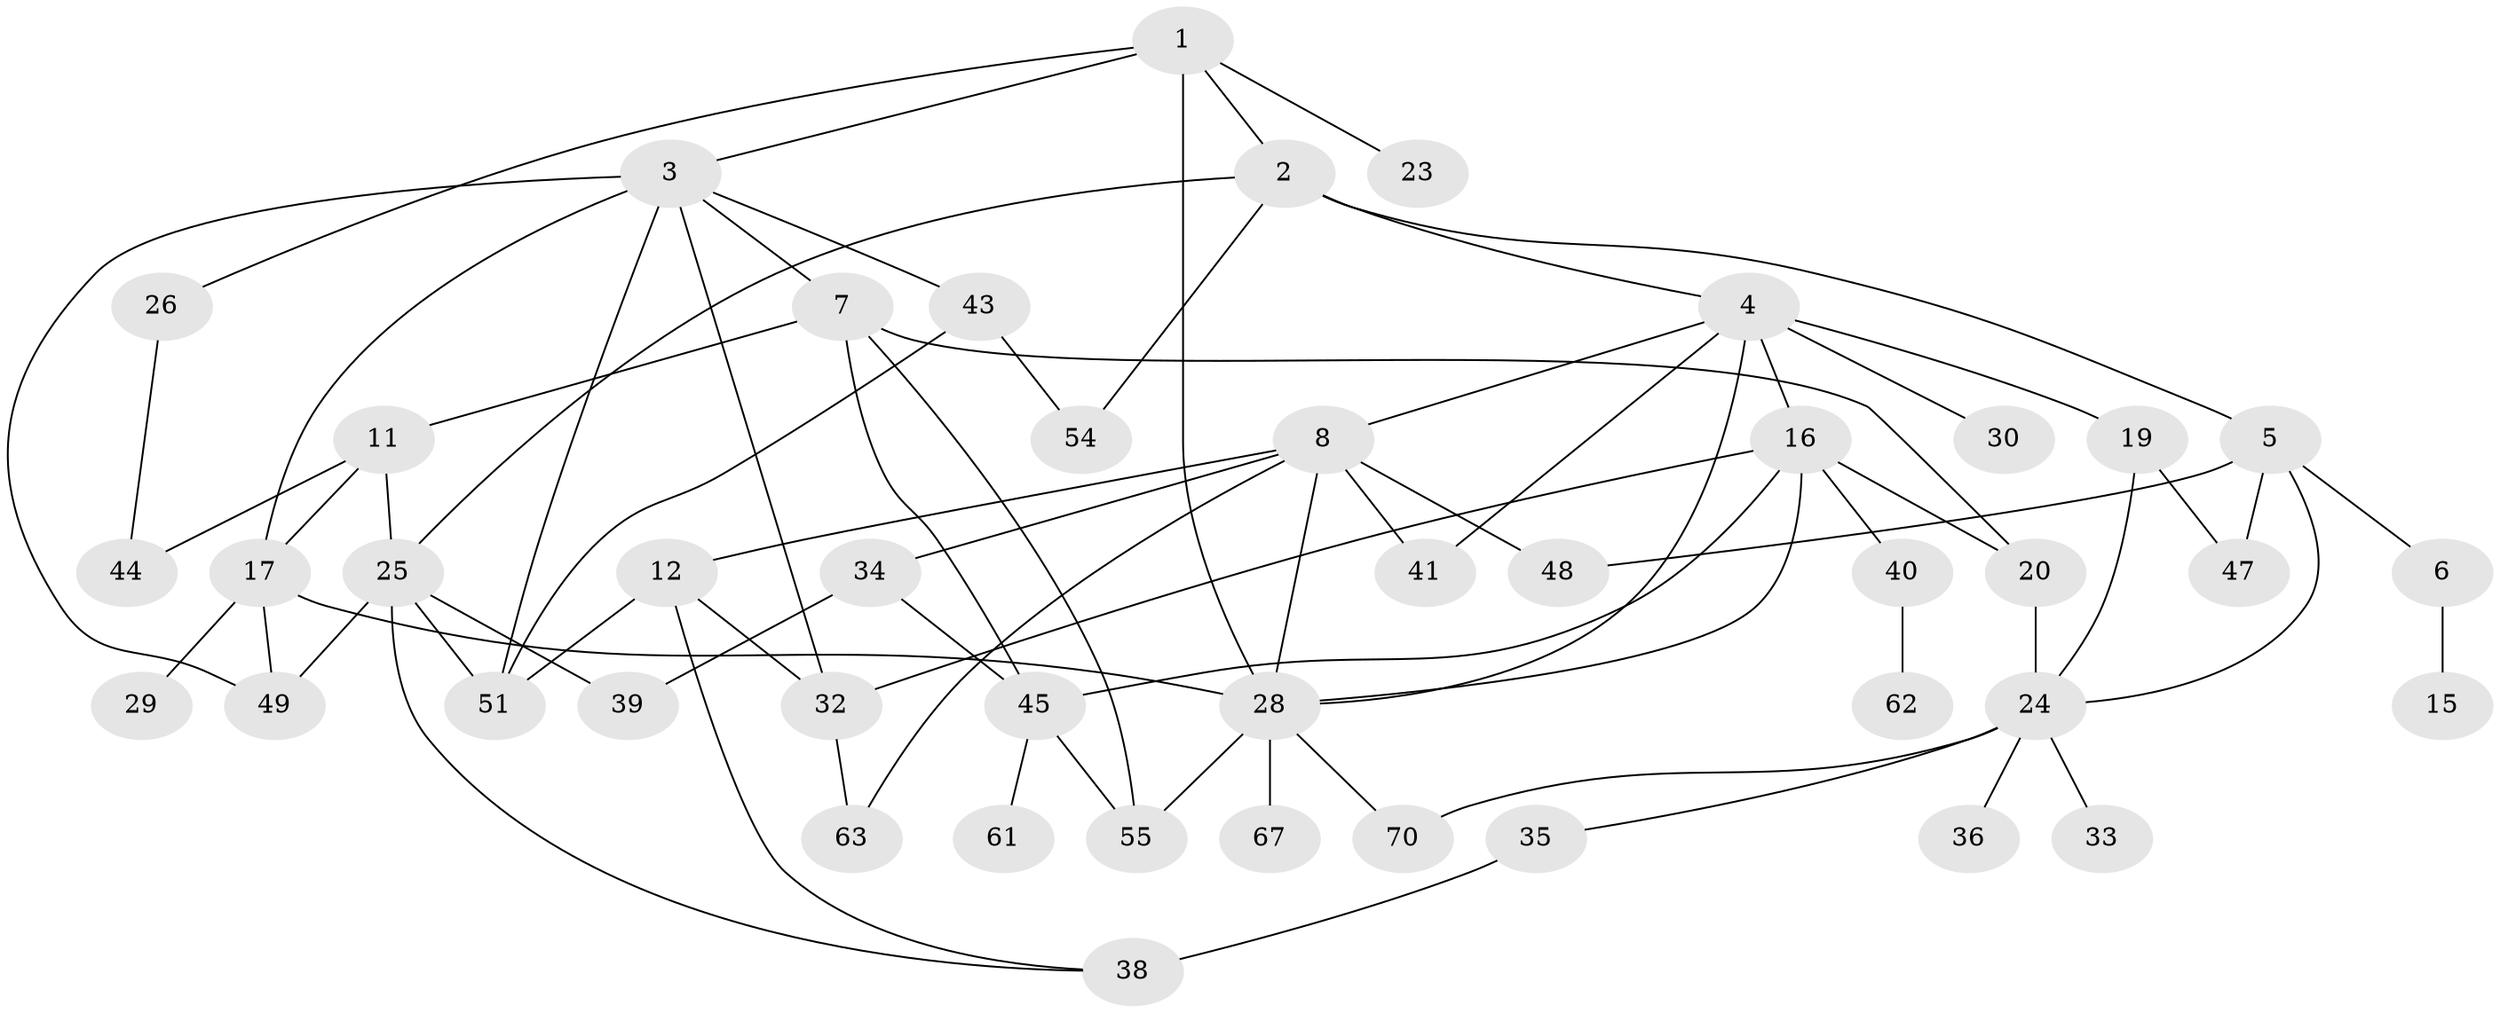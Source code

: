 // original degree distribution, {5: 0.1, 6: 0.02857142857142857, 9: 0.014285714285714285, 3: 0.18571428571428572, 7: 0.02857142857142857, 4: 0.14285714285714285, 1: 0.21428571428571427, 2: 0.2857142857142857}
// Generated by graph-tools (version 1.1) at 2025/41/03/06/25 10:41:29]
// undirected, 45 vertices, 74 edges
graph export_dot {
graph [start="1"]
  node [color=gray90,style=filled];
  1 [super="+21"];
  2 [super="+14"];
  3 [super="+22"];
  4 [super="+10"];
  5 [super="+9"];
  6 [super="+69"];
  7;
  8 [super="+13"];
  11;
  12;
  15 [super="+65"];
  16 [super="+18"];
  17 [super="+31"];
  19 [super="+42"];
  20 [super="+53"];
  23;
  24 [super="+27"];
  25 [super="+66"];
  26;
  28 [super="+64"];
  29;
  30;
  32 [super="+68"];
  33;
  34 [super="+37"];
  35 [super="+60"];
  36;
  38 [super="+46"];
  39;
  40;
  41 [super="+59"];
  43;
  44 [super="+58"];
  45 [super="+50"];
  47;
  48;
  49 [super="+56"];
  51 [super="+52"];
  54 [super="+57"];
  55;
  61;
  62;
  63;
  67;
  70;
  1 -- 2;
  1 -- 3;
  1 -- 23;
  1 -- 26;
  1 -- 28 [weight=2];
  2 -- 4;
  2 -- 5;
  2 -- 25;
  2 -- 54;
  3 -- 7;
  3 -- 17;
  3 -- 51;
  3 -- 32;
  3 -- 43;
  3 -- 49;
  4 -- 8;
  4 -- 16 [weight=2];
  4 -- 19;
  4 -- 30;
  4 -- 28;
  4 -- 41;
  5 -- 6;
  5 -- 48;
  5 -- 24;
  5 -- 47;
  6 -- 15;
  7 -- 11;
  7 -- 20;
  7 -- 45;
  7 -- 55;
  8 -- 12;
  8 -- 34;
  8 -- 41;
  8 -- 63;
  8 -- 28;
  8 -- 48;
  11 -- 17;
  11 -- 25;
  11 -- 44;
  12 -- 32;
  12 -- 51;
  12 -- 38;
  16 -- 32;
  16 -- 40;
  16 -- 28;
  16 -- 45;
  16 -- 20;
  17 -- 29;
  17 -- 28;
  17 -- 49;
  19 -- 24;
  19 -- 47;
  20 -- 24;
  24 -- 33;
  24 -- 36;
  24 -- 35;
  24 -- 70;
  25 -- 49;
  25 -- 39;
  25 -- 38;
  25 -- 51;
  26 -- 44;
  28 -- 55;
  28 -- 67;
  28 -- 70;
  32 -- 63;
  34 -- 39;
  34 -- 45;
  35 -- 38 [weight=2];
  40 -- 62;
  43 -- 51;
  43 -- 54;
  45 -- 61;
  45 -- 55;
}
